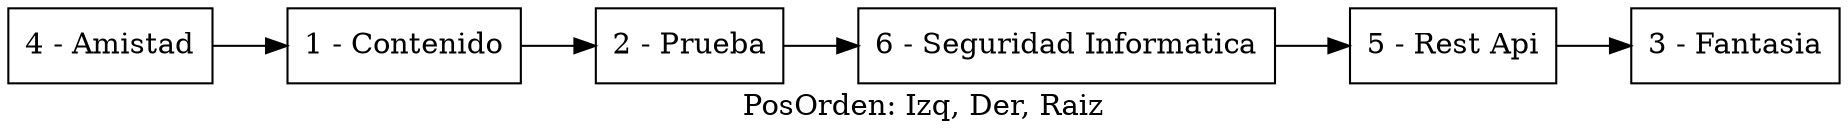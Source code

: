 digraph G {rankdir=LR;label="PosOrden: Izq, Der, Raiz";node[shape=box];
nodo4 [ label ="4 - Amistad"];
nodo1 [ label ="1 - Contenido"];
nodo2 [ label ="2 - Prueba"];
nodo6 [ label ="6 - Seguridad Informatica"];
nodo5 [ label ="5 - Rest Api"];
nodo3 [ label ="3 - Fantasia"];
nodo4-> nodo1
nodo1-> nodo2
nodo2-> nodo6
nodo6-> nodo5
nodo5-> nodo3
}